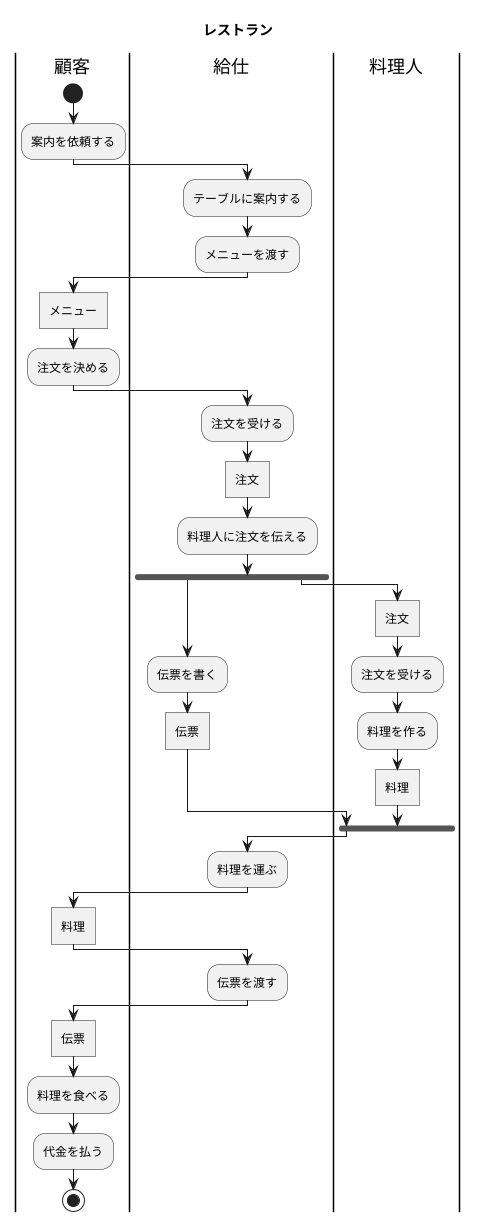 @startuml レストラン
title レストラン

|顧客|
start
:案内を依頼する;
|給仕|
:テーブルに案内する;
:メニューを渡す;
|顧客|
:メニュー]
:注文を決める;
|給仕|
:注文を受ける;
:注文]

:料理人に注文を伝える;
fork
|給仕|
:伝票を書く;
:伝票]
fork again
|料理人|
:注文]
:注文を受ける;
:料理を作る;
:料理]
end fork

|給仕|
:料理を運ぶ;
|顧客|
:料理]
|給仕|
:伝票を渡す;
|顧客|
:伝票]
|顧客|
:料理を食べる;
:代金を払う;
stop

@enduml